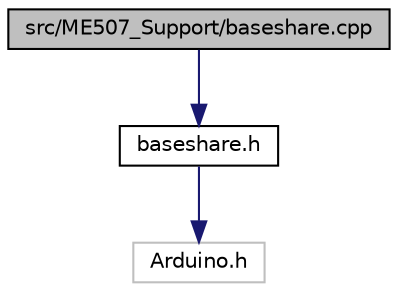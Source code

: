 digraph "src/ME507_Support/baseshare.cpp"
{
 // LATEX_PDF_SIZE
  edge [fontname="Helvetica",fontsize="10",labelfontname="Helvetica",labelfontsize="10"];
  node [fontname="Helvetica",fontsize="10",shape=record];
  Node1 [label="src/ME507_Support/baseshare.cpp",height=0.2,width=0.4,color="black", fillcolor="grey75", style="filled", fontcolor="black",tooltip="Source code of a base class for type-safe, thread-safe task data exchange classes."];
  Node1 -> Node2 [color="midnightblue",fontsize="10",style="solid"];
  Node2 [label="baseshare.h",height=0.2,width=0.4,color="black", fillcolor="white", style="filled",URL="$baseshare_8h.html",tooltip="Headers for a base class for type-safe, thread-safe task data exchange classes."];
  Node2 -> Node3 [color="midnightblue",fontsize="10",style="solid"];
  Node3 [label="Arduino.h",height=0.2,width=0.4,color="grey75", fillcolor="white", style="filled",tooltip=" "];
}
